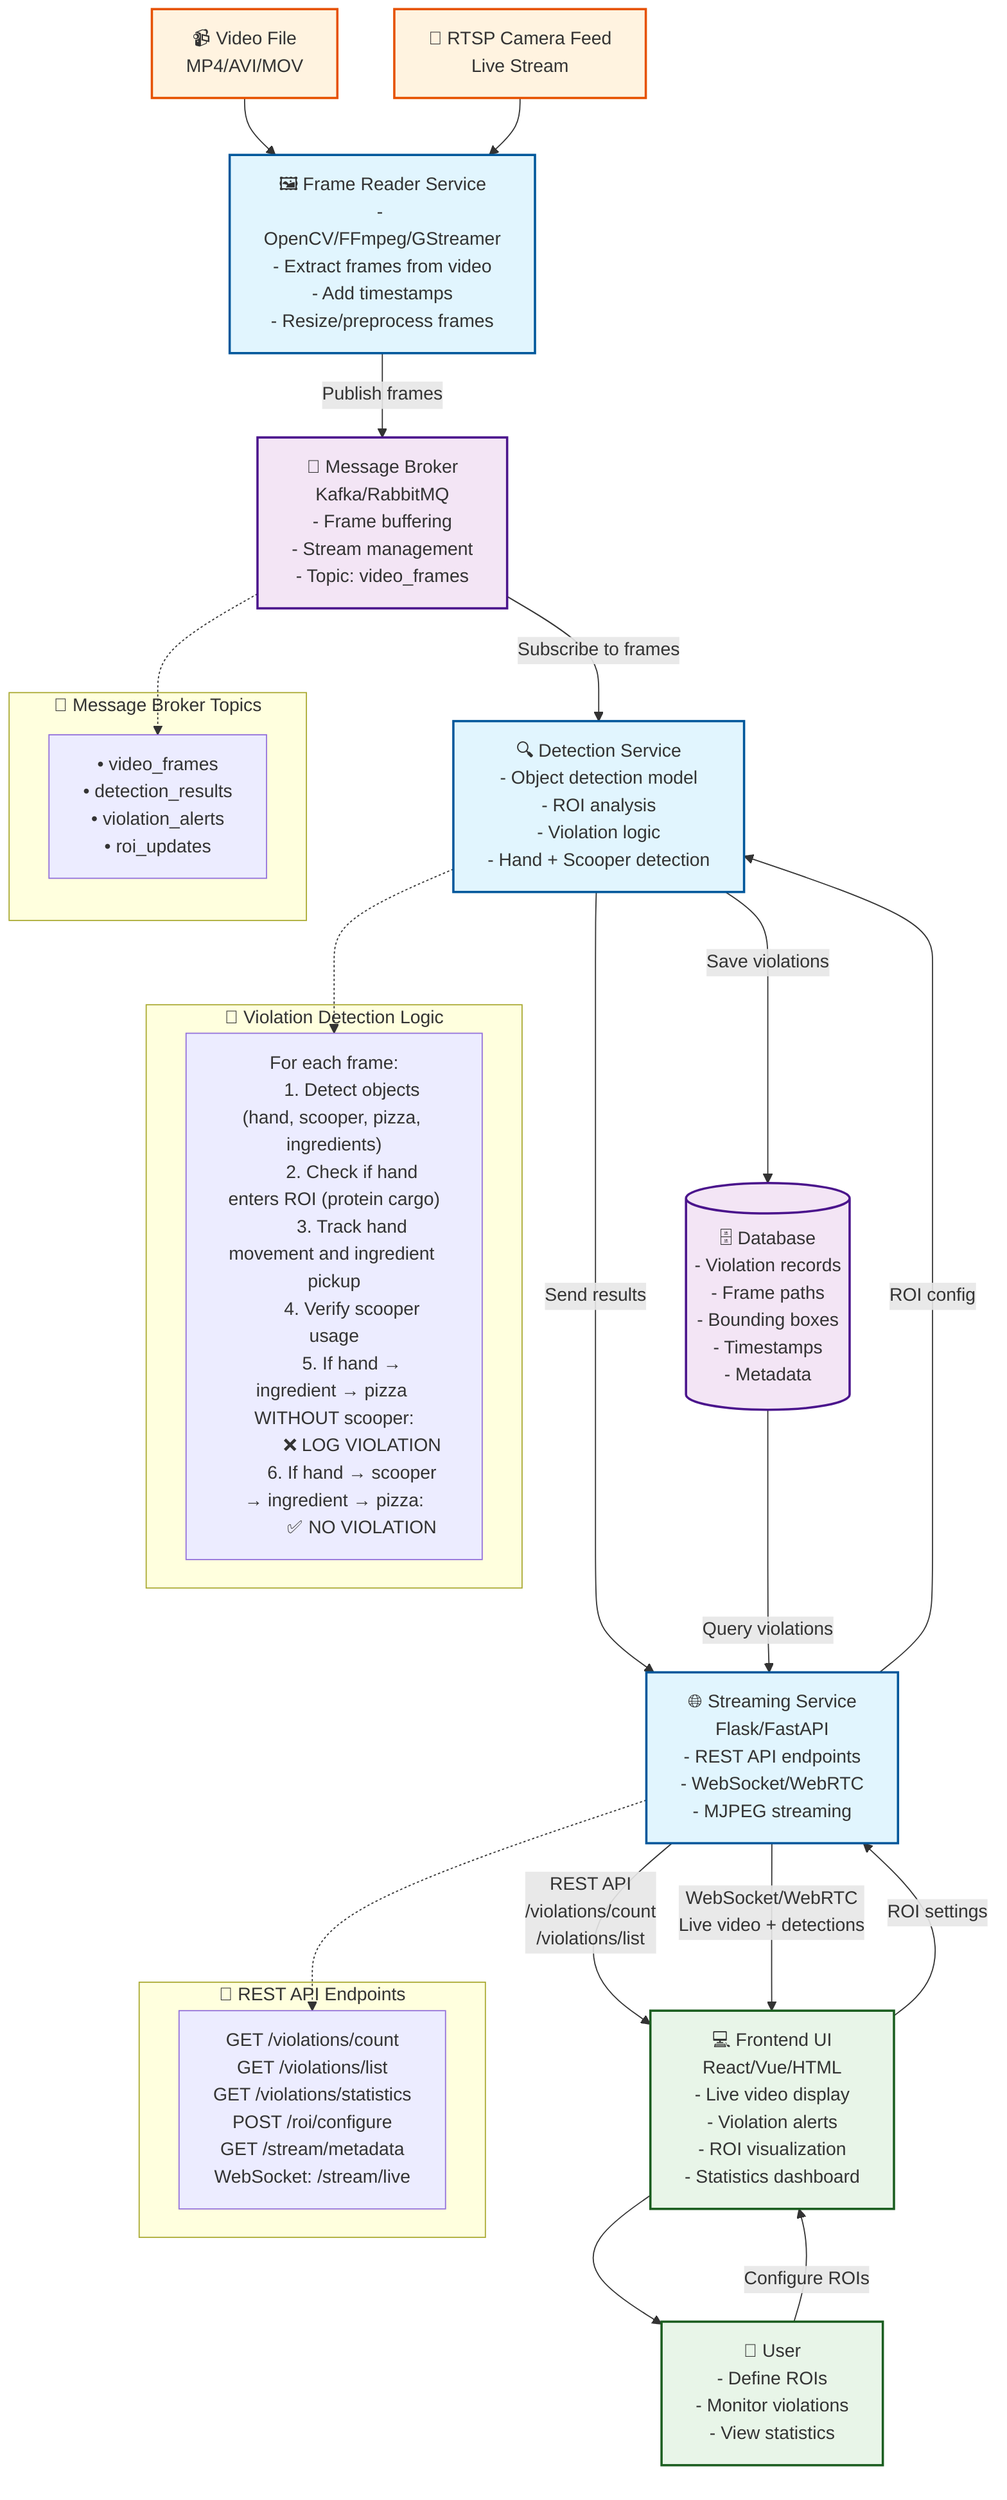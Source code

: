 graph TB
    %% Input Sources
    VideoFile[📹 Video File<br/>MP4/AVI/MOV]
    RTSPFeed[📡 RTSP Camera Feed<br/>Live Stream]
    
    %% Frame Reader Service
    FrameReader[🖼️ Frame Reader Service<br/>- OpenCV/FFmpeg/GStreamer<br/>- Extract frames from video<br/>- Add timestamps<br/>- Resize/preprocess frames]
    
    %% Message Broker
    MessageBroker[📨 Message Broker<br/>Kafka/RabbitMQ<br/>- Frame buffering<br/>- Stream management<br/>- Topic: video_frames]
    
    %% Detection Service
    DetectionService[🔍 Detection Service<br/>- Object detection model<br/>- ROI analysis<br/>- Violation logic<br/>- Hand + Scooper detection]
    
    %% Database
    Database[(🗄️ Database<br/>- Violation records<br/>- Frame paths<br/>- Bounding boxes<br/>- Timestamps<br/>- Metadata)]
    
    %% Streaming Service
    StreamingService[🌐 Streaming Service<br/>Flask/FastAPI<br/>- REST API endpoints<br/>- WebSocket/WebRTC<br/>- MJPEG streaming]
    
    %% Frontend
    Frontend[💻 Frontend UI<br/>React/Vue/HTML<br/>- Live video display<br/>- Violation alerts<br/>- ROI visualization<br/>- Statistics dashboard]
    
    %% User Interaction
    User[👤 User<br/>- Define ROIs<br/>- Monitor violations<br/>- View statistics]
    
    %% Data Flow
    VideoFile --> FrameReader
    RTSPFeed --> FrameReader
    
    FrameReader -->|Publish frames| MessageBroker
    MessageBroker -->|Subscribe to frames| DetectionService
    
    DetectionService -->|Save violations| Database
    DetectionService -->|Send results| StreamingService
    
    StreamingService -->|REST API<br/>/violations/count<br/>/violations/list| Frontend
    StreamingService -->|WebSocket/WebRTC<br/>Live video + detections| Frontend
    
    Database -->|Query violations| StreamingService
    
    Frontend --> User
    User -->|Configure ROIs| Frontend
    Frontend -->|ROI settings| StreamingService
    StreamingService -->|ROI config| DetectionService
    
    %% Violation Detection Logic
    subgraph "🚨 Violation Detection Logic"
        ViolationLogic["""
        For each frame:
        1. Detect objects (hand, scooper, pizza, ingredients)
        2. Check if hand enters ROI (protein cargo)
        3. Track hand movement and ingredient pickup
        4. Verify scooper usage
        5. If hand → ingredient → pizza WITHOUT scooper:
           ❌ LOG VIOLATION
        6. If hand → scooper → ingredient → pizza:
           ✅ NO VIOLATION
        """]
    end
    
    DetectionService -.-> ViolationLogic
    
    %% Message Topics/Channels
    subgraph "📡 Message Broker Topics"
        Topics["""
        • video_frames
        • detection_results
        • violation_alerts
        • roi_updates
        """]
    end
    
    MessageBroker -.-> Topics
    
    %% API Endpoints
    subgraph "🔌 REST API Endpoints"
        APIs["""
        GET /violations/count
        GET /violations/list
        GET /violations/statistics
        POST /roi/configure
        GET /stream/metadata
        WebSocket: /stream/live
        """]
    end
    
    StreamingService -.-> APIs
    
    %% Styling
    classDef serviceBox fill:#e1f5fe,stroke:#01579b,stroke-width:2px
    classDef dataStore fill:#f3e5f5,stroke:#4a148c,stroke-width:2px
    classDef userInterface fill:#e8f5e8,stroke:#1b5e20,stroke-width:2px
    classDef inputSource fill:#fff3e0,stroke:#e65100,stroke-width:2px
    
    class FrameReader,DetectionService,StreamingService serviceBox
    class MessageBroker,Database dataStore
    class Frontend,User userInterface
    class VideoFile,RTSPFeed inputSource